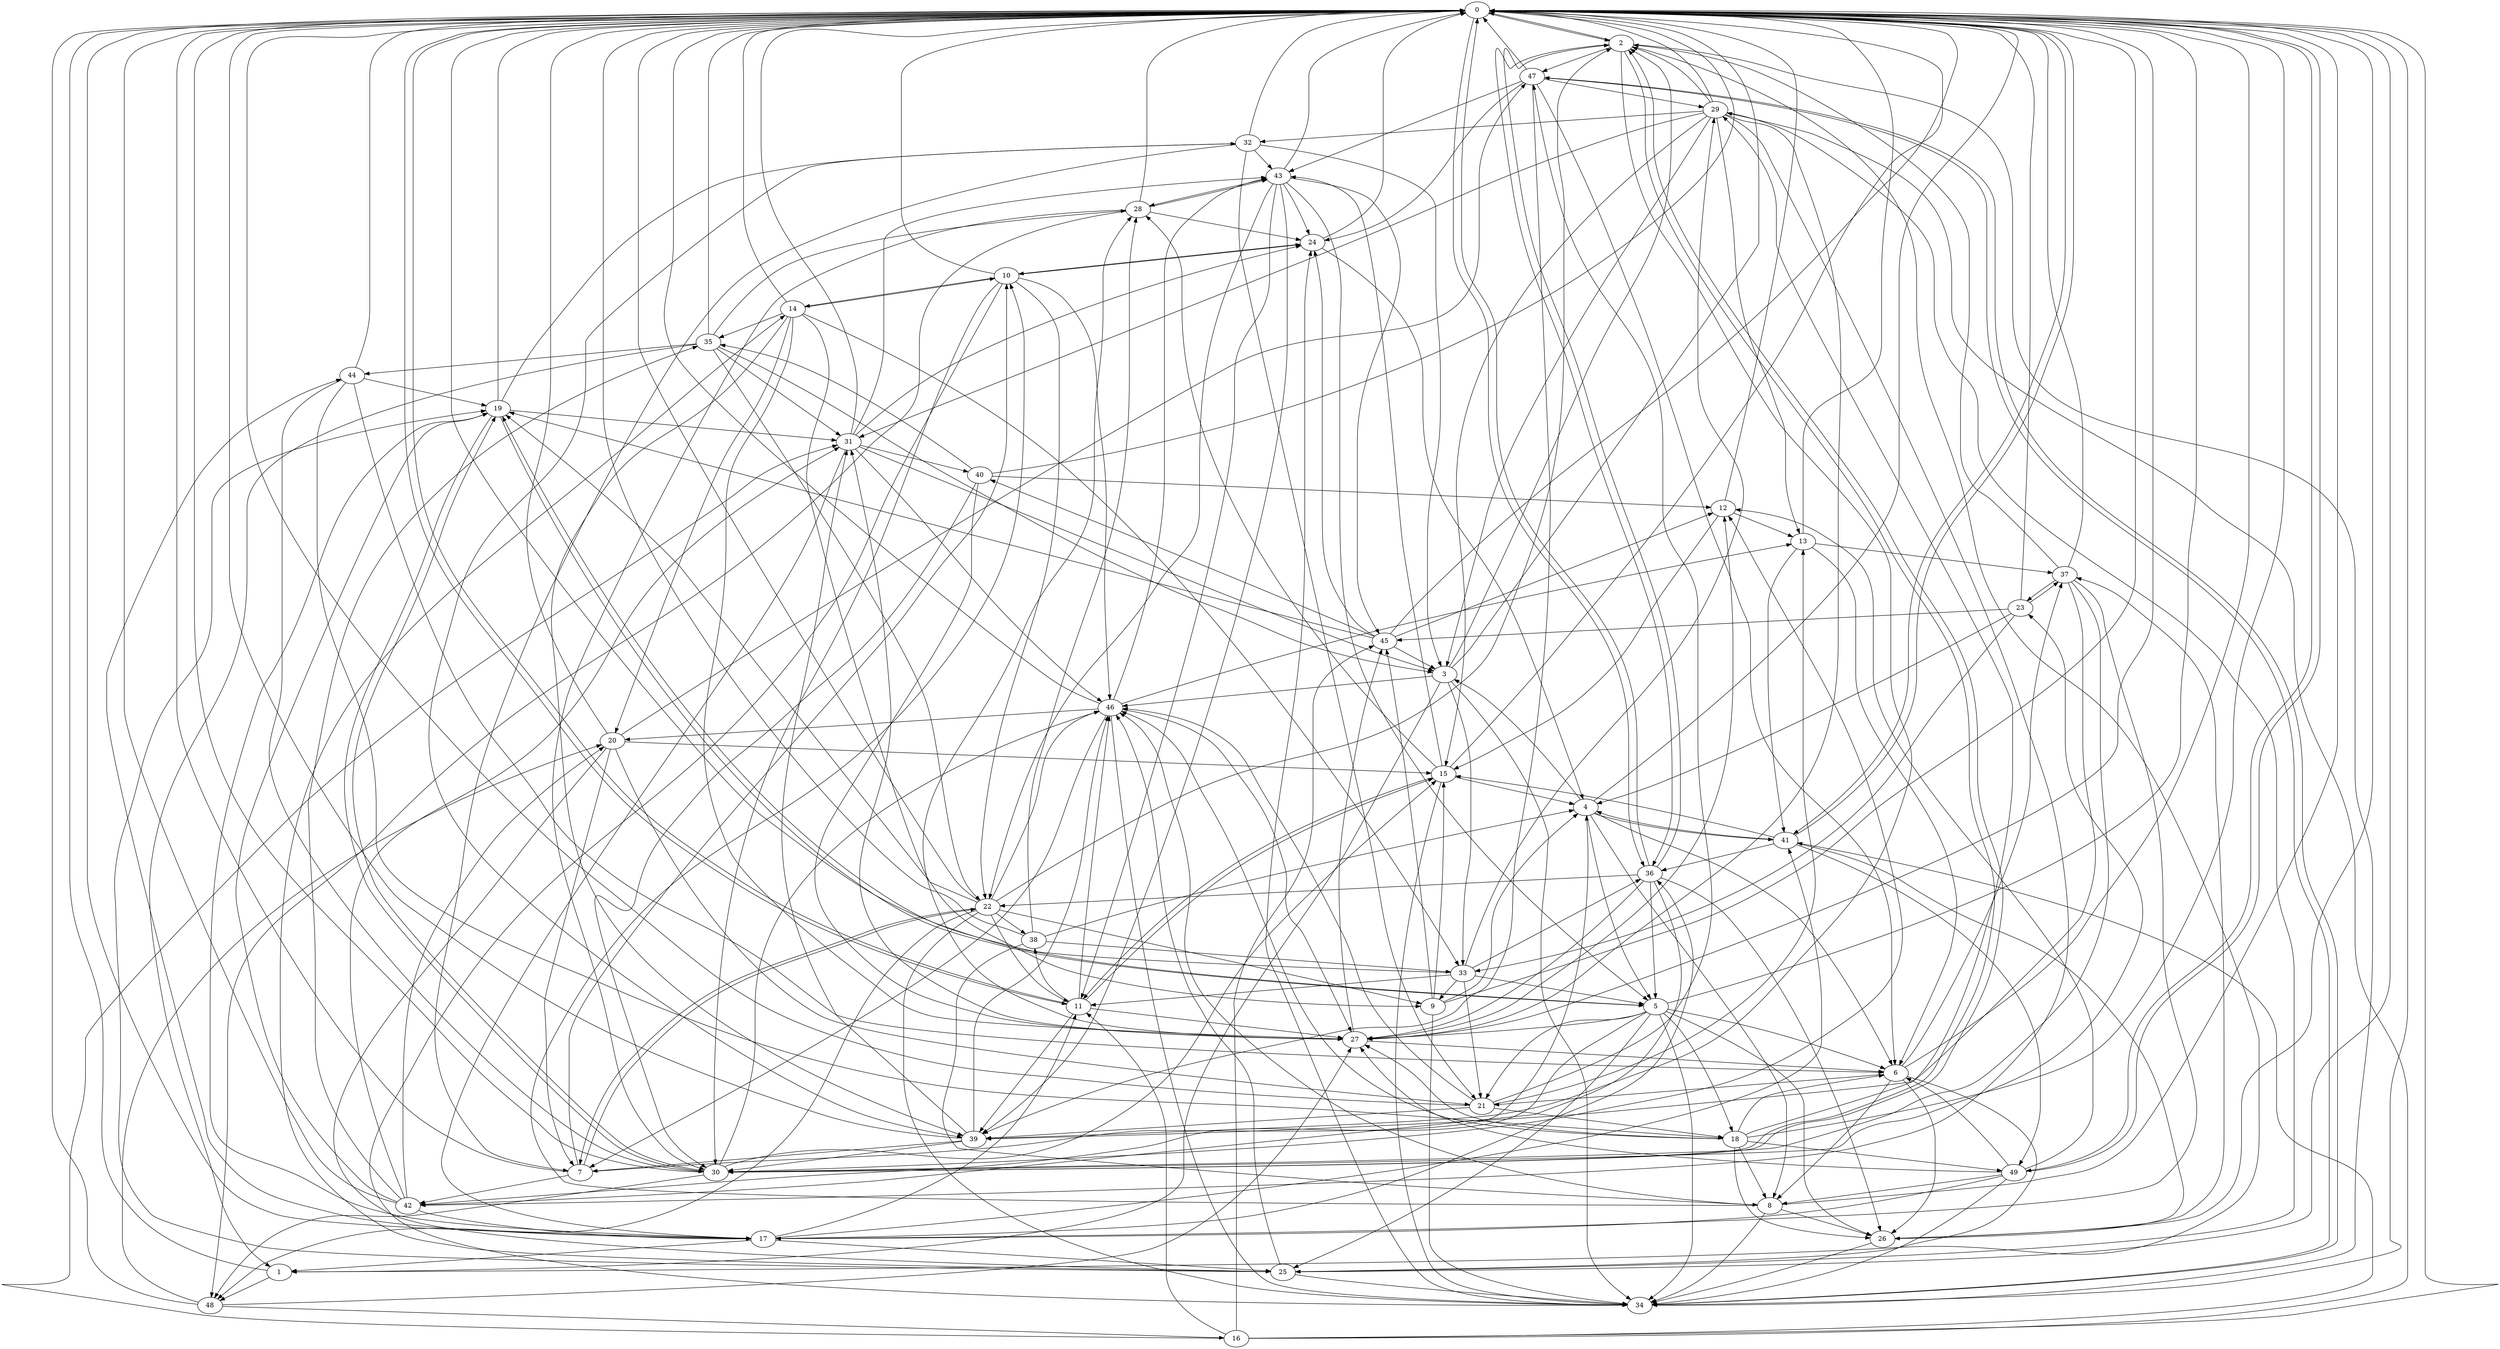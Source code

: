 strict digraph "" {
	0	 [component_delay=3];
	2	 [component_delay=3];
	0 -> 2	 [wire_delay=1];
	11	 [component_delay=3];
	0 -> 11	 [wire_delay=1];
	36	 [component_delay=3];
	0 -> 36	 [wire_delay=1];
	41	 [component_delay=3];
	0 -> 41	 [wire_delay=1];
	49	 [component_delay=3];
	0 -> 49	 [wire_delay=1];
	1	 [component_delay=3];
	1 -> 0	 [wire_delay=1];
	48	 [component_delay=3];
	1 -> 48	 [wire_delay=1];
	2 -> 0	 [wire_delay=1];
	2 -> 1	 [wire_delay=1];
	30	 [component_delay=3];
	2 -> 30	 [wire_delay=1];
	34	 [component_delay=3];
	2 -> 34	 [wire_delay=1];
	2 -> 36	 [wire_delay=1];
	39	 [component_delay=3];
	2 -> 39	 [wire_delay=1];
	47	 [component_delay=3];
	2 -> 47	 [wire_delay=1];
	3	 [component_delay=3];
	3 -> 0	 [wire_delay=1];
	3 -> 1	 [wire_delay=1];
	3 -> 2	 [wire_delay=1];
	33	 [component_delay=3];
	3 -> 33	 [wire_delay=1];
	3 -> 34	 [wire_delay=1];
	46	 [component_delay=3];
	3 -> 46	 [wire_delay=1];
	4	 [component_delay=3];
	4 -> 0	 [wire_delay=1];
	4 -> 3	 [wire_delay=1];
	5	 [component_delay=3];
	4 -> 5	 [wire_delay=1];
	6	 [component_delay=3];
	4 -> 6	 [wire_delay=1];
	8	 [component_delay=3];
	4 -> 8	 [wire_delay=1];
	4 -> 41	 [wire_delay=1];
	5 -> 0	 [wire_delay=1];
	5 -> 6	 [wire_delay=1];
	18	 [component_delay=3];
	5 -> 18	 [wire_delay=1];
	19	 [component_delay=3];
	5 -> 19	 [wire_delay=1];
	21	 [component_delay=3];
	5 -> 21	 [wire_delay=1];
	25	 [component_delay=3];
	5 -> 25	 [wire_delay=1];
	26	 [component_delay=3];
	5 -> 26	 [wire_delay=1];
	27	 [component_delay=3];
	5 -> 27	 [wire_delay=1];
	5 -> 34	 [wire_delay=1];
	42	 [component_delay=3];
	5 -> 42	 [wire_delay=1];
	6 -> 0	 [wire_delay=1];
	6 -> 8	 [wire_delay=1];
	6 -> 21	 [wire_delay=1];
	6 -> 25	 [wire_delay=1];
	6 -> 26	 [wire_delay=1];
	37	 [component_delay=3];
	6 -> 37	 [wire_delay=1];
	7	 [component_delay=3];
	7 -> 0	 [wire_delay=1];
	7 -> 4	 [wire_delay=1];
	10	 [component_delay=3];
	7 -> 10	 [wire_delay=1];
	22	 [component_delay=3];
	7 -> 22	 [wire_delay=1];
	7 -> 42	 [wire_delay=1];
	8 -> 0	 [wire_delay=1];
	8 -> 10	 [wire_delay=1];
	8 -> 26	 [wire_delay=1];
	8 -> 34	 [wire_delay=1];
	8 -> 46	 [wire_delay=1];
	9	 [component_delay=3];
	9 -> 0	 [wire_delay=1];
	9 -> 4	 [wire_delay=1];
	15	 [component_delay=3];
	9 -> 15	 [wire_delay=1];
	9 -> 34	 [wire_delay=1];
	45	 [component_delay=3];
	9 -> 45	 [wire_delay=1];
	10 -> 0	 [wire_delay=1];
	14	 [component_delay=3];
	10 -> 14	 [wire_delay=1];
	10 -> 22	 [wire_delay=1];
	24	 [component_delay=3];
	10 -> 24	 [wire_delay=1];
	10 -> 30	 [wire_delay=1];
	10 -> 34	 [wire_delay=1];
	10 -> 46	 [wire_delay=1];
	11 -> 0	 [wire_delay=1];
	11 -> 15	 [wire_delay=1];
	11 -> 27	 [wire_delay=1];
	38	 [component_delay=3];
	11 -> 38	 [wire_delay=1];
	11 -> 39	 [wire_delay=1];
	11 -> 46	 [wire_delay=1];
	12	 [component_delay=3];
	12 -> 0	 [wire_delay=1];
	13	 [component_delay=3];
	12 -> 13	 [wire_delay=1];
	12 -> 15	 [wire_delay=1];
	13 -> 0	 [wire_delay=1];
	13 -> 6	 [wire_delay=1];
	13 -> 37	 [wire_delay=1];
	13 -> 41	 [wire_delay=1];
	14 -> 0	 [wire_delay=1];
	14 -> 9	 [wire_delay=1];
	14 -> 10	 [wire_delay=1];
	20	 [component_delay=3];
	14 -> 20	 [wire_delay=1];
	14 -> 27	 [wire_delay=1];
	14 -> 33	 [wire_delay=1];
	35	 [component_delay=3];
	14 -> 35	 [wire_delay=1];
	14 -> 39	 [wire_delay=1];
	15 -> 0	 [wire_delay=1];
	15 -> 4	 [wire_delay=1];
	15 -> 11	 [wire_delay=1];
	28	 [component_delay=3];
	15 -> 28	 [wire_delay=1];
	15 -> 34	 [wire_delay=1];
	43	 [component_delay=3];
	15 -> 43	 [wire_delay=1];
	16	 [component_delay=3];
	16 -> 0	 [wire_delay=1];
	16 -> 11	 [wire_delay=1];
	29	 [component_delay=3];
	16 -> 29	 [wire_delay=1];
	31	 [component_delay=3];
	16 -> 31	 [wire_delay=1];
	16 -> 41	 [wire_delay=1];
	16 -> 45	 [wire_delay=1];
	17	 [component_delay=3];
	17 -> 0	 [wire_delay=1];
	17 -> 1	 [wire_delay=1];
	17 -> 11	 [wire_delay=1];
	17 -> 19	 [wire_delay=1];
	17 -> 25	 [wire_delay=1];
	17 -> 36	 [wire_delay=1];
	17 -> 41	 [wire_delay=1];
	44	 [component_delay=3];
	17 -> 44	 [wire_delay=1];
	18 -> 0	 [wire_delay=1];
	18 -> 6	 [wire_delay=1];
	18 -> 8	 [wire_delay=1];
	18 -> 26	 [wire_delay=1];
	18 -> 27	 [wire_delay=1];
	18 -> 29	 [wire_delay=1];
	18 -> 46	 [wire_delay=1];
	18 -> 49	 [wire_delay=1];
	19 -> 0	 [wire_delay=1];
	19 -> 5	 [wire_delay=1];
	19 -> 30	 [wire_delay=1];
	19 -> 31	 [wire_delay=1];
	32	 [component_delay=3];
	19 -> 32	 [wire_delay=1];
	20 -> 0	 [wire_delay=1];
	20 -> 7	 [wire_delay=1];
	20 -> 15	 [wire_delay=1];
	20 -> 21	 [wire_delay=1];
	20 -> 25	 [wire_delay=1];
	20 -> 47	 [wire_delay=1];
	21 -> 0	 [wire_delay=1];
	21 -> 13	 [wire_delay=1];
	21 -> 18	 [wire_delay=1];
	21 -> 39	 [wire_delay=1];
	21 -> 46	 [wire_delay=1];
	21 -> 47	 [wire_delay=1];
	22 -> 0	 [wire_delay=1];
	22 -> 2	 [wire_delay=1];
	22 -> 7	 [wire_delay=1];
	22 -> 9	 [wire_delay=1];
	22 -> 11	 [wire_delay=1];
	22 -> 19	 [wire_delay=1];
	22 -> 34	 [wire_delay=1];
	22 -> 38	 [wire_delay=1];
	22 -> 46	 [wire_delay=1];
	22 -> 48	 [wire_delay=1];
	23	 [component_delay=3];
	23 -> 0	 [wire_delay=1];
	23 -> 4	 [wire_delay=1];
	23 -> 33	 [wire_delay=1];
	23 -> 37	 [wire_delay=1];
	23 -> 45	 [wire_delay=1];
	24 -> 0	 [wire_delay=1];
	24 -> 4	 [wire_delay=1];
	24 -> 10	 [wire_delay=1];
	25 -> 0	 [wire_delay=1];
	25 -> 14	 [wire_delay=1];
	25 -> 19	 [wire_delay=1];
	25 -> 34	 [wire_delay=1];
	25 -> 46	 [wire_delay=1];
	26 -> 0	 [wire_delay=1];
	26 -> 34	 [wire_delay=1];
	26 -> 37	 [wire_delay=1];
	27 -> 0	 [wire_delay=1];
	27 -> 6	 [wire_delay=1];
	27 -> 12	 [wire_delay=1];
	27 -> 28	 [wire_delay=1];
	27 -> 31	 [wire_delay=1];
	27 -> 45	 [wire_delay=1];
	28 -> 0	 [wire_delay=1];
	28 -> 24	 [wire_delay=1];
	28 -> 30	 [wire_delay=1];
	28 -> 43	 [wire_delay=1];
	28 -> 48	 [wire_delay=1];
	29 -> 0	 [wire_delay=1];
	29 -> 2	 [wire_delay=1];
	29 -> 3	 [wire_delay=1];
	29 -> 13	 [wire_delay=1];
	29 -> 15	 [wire_delay=1];
	29 -> 25	 [wire_delay=1];
	29 -> 27	 [wire_delay=1];
	29 -> 31	 [wire_delay=1];
	29 -> 32	 [wire_delay=1];
	29 -> 42	 [wire_delay=1];
	30 -> 0	 [wire_delay=1];
	30 -> 2	 [wire_delay=1];
	30 -> 12	 [wire_delay=1];
	30 -> 15	 [wire_delay=1];
	30 -> 19	 [wire_delay=1];
	30 -> 23	 [wire_delay=1];
	30 -> 46	 [wire_delay=1];
	30 -> 48	 [wire_delay=1];
	31 -> 0	 [wire_delay=1];
	31 -> 3	 [wire_delay=1];
	31 -> 17	 [wire_delay=1];
	31 -> 24	 [wire_delay=1];
	40	 [component_delay=3];
	31 -> 40	 [wire_delay=1];
	31 -> 43	 [wire_delay=1];
	31 -> 46	 [wire_delay=1];
	32 -> 0	 [wire_delay=1];
	32 -> 3	 [wire_delay=1];
	32 -> 7	 [wire_delay=1];
	32 -> 21	 [wire_delay=1];
	32 -> 39	 [wire_delay=1];
	32 -> 43	 [wire_delay=1];
	33 -> 0	 [wire_delay=1];
	33 -> 5	 [wire_delay=1];
	33 -> 9	 [wire_delay=1];
	33 -> 11	 [wire_delay=1];
	33 -> 21	 [wire_delay=1];
	33 -> 29	 [wire_delay=1];
	33 -> 36	 [wire_delay=1];
	34 -> 0	 [wire_delay=1];
	34 -> 24	 [wire_delay=1];
	34 -> 47	 [wire_delay=1];
	35 -> 0	 [wire_delay=1];
	35 -> 1	 [wire_delay=1];
	35 -> 3	 [wire_delay=1];
	35 -> 22	 [wire_delay=1];
	35 -> 28	 [wire_delay=1];
	35 -> 31	 [wire_delay=1];
	35 -> 44	 [wire_delay=1];
	36 -> 0	 [wire_delay=1];
	36 -> 2	 [wire_delay=1];
	36 -> 5	 [wire_delay=1];
	36 -> 22	 [wire_delay=1];
	36 -> 26	 [wire_delay=1];
	36 -> 27	 [wire_delay=1];
	36 -> 42	 [wire_delay=1];
	37 -> 0	 [wire_delay=1];
	37 -> 2	 [wire_delay=1];
	37 -> 17	 [wire_delay=1];
	37 -> 23	 [wire_delay=1];
	37 -> 30	 [wire_delay=1];
	37 -> 39	 [wire_delay=1];
	38 -> 0	 [wire_delay=1];
	38 -> 4	 [wire_delay=1];
	38 -> 8	 [wire_delay=1];
	38 -> 28	 [wire_delay=1];
	38 -> 33	 [wire_delay=1];
	39 -> 0	 [wire_delay=1];
	39 -> 7	 [wire_delay=1];
	39 -> 30	 [wire_delay=1];
	39 -> 31	 [wire_delay=1];
	39 -> 46	 [wire_delay=1];
	40 -> 0	 [wire_delay=1];
	40 -> 12	 [wire_delay=1];
	40 -> 27	 [wire_delay=1];
	40 -> 30	 [wire_delay=1];
	40 -> 35	 [wire_delay=1];
	41 -> 0	 [wire_delay=1];
	41 -> 4	 [wire_delay=1];
	41 -> 15	 [wire_delay=1];
	41 -> 26	 [wire_delay=1];
	41 -> 36	 [wire_delay=1];
	41 -> 49	 [wire_delay=1];
	42 -> 0	 [wire_delay=1];
	42 -> 17	 [wire_delay=1];
	42 -> 19	 [wire_delay=1];
	42 -> 20	 [wire_delay=1];
	42 -> 31	 [wire_delay=1];
	42 -> 35	 [wire_delay=1];
	43 -> 0	 [wire_delay=1];
	43 -> 5	 [wire_delay=1];
	43 -> 11	 [wire_delay=1];
	43 -> 22	 [wire_delay=1];
	43 -> 24	 [wire_delay=1];
	43 -> 28	 [wire_delay=1];
	43 -> 39	 [wire_delay=1];
	43 -> 45	 [wire_delay=1];
	44 -> 0	 [wire_delay=1];
	44 -> 6	 [wire_delay=1];
	44 -> 18	 [wire_delay=1];
	44 -> 19	 [wire_delay=1];
	44 -> 30	 [wire_delay=1];
	45 -> 0	 [wire_delay=1];
	45 -> 3	 [wire_delay=1];
	45 -> 12	 [wire_delay=1];
	45 -> 19	 [wire_delay=1];
	45 -> 24	 [wire_delay=1];
	45 -> 40	 [wire_delay=1];
	46 -> 0	 [wire_delay=1];
	46 -> 7	 [wire_delay=1];
	46 -> 13	 [wire_delay=1];
	46 -> 20	 [wire_delay=1];
	46 -> 27	 [wire_delay=1];
	46 -> 34	 [wire_delay=1];
	46 -> 43	 [wire_delay=1];
	47 -> 0	 [wire_delay=1];
	47 -> 6	 [wire_delay=1];
	47 -> 24	 [wire_delay=1];
	47 -> 29	 [wire_delay=1];
	47 -> 34	 [wire_delay=1];
	47 -> 39	 [wire_delay=1];
	47 -> 43	 [wire_delay=1];
	48 -> 0	 [wire_delay=1];
	48 -> 16	 [wire_delay=1];
	48 -> 20	 [wire_delay=1];
	48 -> 27	 [wire_delay=1];
	49 -> 0	 [wire_delay=1];
	49 -> 6	 [wire_delay=1];
	49 -> 8	 [wire_delay=1];
	49 -> 12	 [wire_delay=1];
	49 -> 17	 [wire_delay=1];
	49 -> 27	 [wire_delay=1];
	49 -> 34	 [wire_delay=1];
}
